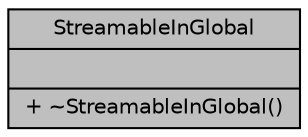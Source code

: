 digraph "StreamableInGlobal"
{
 // LATEX_PDF_SIZE
  bgcolor="transparent";
  edge [fontname="Helvetica",fontsize="10",labelfontname="Helvetica",labelfontsize="10"];
  node [fontname="Helvetica",fontsize="10",shape=record];
  Node1 [label="{StreamableInGlobal\n||+ ~StreamableInGlobal()\l}",height=0.2,width=0.4,color="black", fillcolor="grey75", style="filled", fontcolor="black",tooltip=" "];
}
